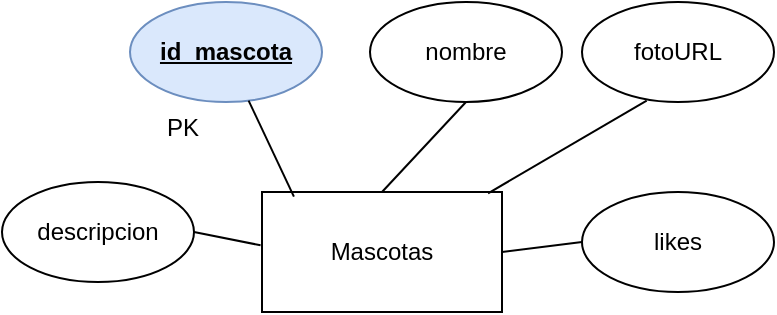 <mxfile version="24.4.13" type="device">
  <diagram name="Página-1" id="aICvx2AepVoI4X7LSClf">
    <mxGraphModel dx="478" dy="260" grid="1" gridSize="10" guides="1" tooltips="1" connect="1" arrows="1" fold="1" page="1" pageScale="1" pageWidth="827" pageHeight="1169" math="0" shadow="0">
      <root>
        <mxCell id="0" />
        <mxCell id="1" parent="0" />
        <mxCell id="3EkNj4FWYhJNI-6UvC9K-1" value="Mascotas" style="rounded=0;whiteSpace=wrap;html=1;" vertex="1" parent="1">
          <mxGeometry x="360" y="265" width="120" height="60" as="geometry" />
        </mxCell>
        <mxCell id="3EkNj4FWYhJNI-6UvC9K-2" value="id_mascota" style="ellipse;whiteSpace=wrap;html=1;fillColor=#dae8fc;strokeColor=#6c8ebf;fontStyle=5" vertex="1" parent="1">
          <mxGeometry x="294" y="170" width="96" height="50" as="geometry" />
        </mxCell>
        <mxCell id="3EkNj4FWYhJNI-6UvC9K-3" value="nombre" style="ellipse;whiteSpace=wrap;html=1;" vertex="1" parent="1">
          <mxGeometry x="414" y="170" width="96" height="50" as="geometry" />
        </mxCell>
        <mxCell id="3EkNj4FWYhJNI-6UvC9K-4" value="fotoURL" style="ellipse;whiteSpace=wrap;html=1;" vertex="1" parent="1">
          <mxGeometry x="520" y="170" width="96" height="50" as="geometry" />
        </mxCell>
        <mxCell id="3EkNj4FWYhJNI-6UvC9K-5" value="likes" style="ellipse;whiteSpace=wrap;html=1;" vertex="1" parent="1">
          <mxGeometry x="520" y="265" width="96" height="50" as="geometry" />
        </mxCell>
        <mxCell id="3EkNj4FWYhJNI-6UvC9K-6" value="descripcion" style="ellipse;whiteSpace=wrap;html=1;" vertex="1" parent="1">
          <mxGeometry x="230" y="260" width="96" height="50" as="geometry" />
        </mxCell>
        <mxCell id="3EkNj4FWYhJNI-6UvC9K-7" value="" style="endArrow=none;html=1;rounded=0;exitX=0.133;exitY=0.039;exitDx=0;exitDy=0;exitPerimeter=0;" edge="1" parent="1" source="3EkNj4FWYhJNI-6UvC9K-1" target="3EkNj4FWYhJNI-6UvC9K-2">
          <mxGeometry width="50" height="50" relative="1" as="geometry">
            <mxPoint x="340" y="290" as="sourcePoint" />
            <mxPoint x="390" y="240" as="targetPoint" />
          </mxGeometry>
        </mxCell>
        <mxCell id="3EkNj4FWYhJNI-6UvC9K-8" value="" style="endArrow=none;html=1;rounded=0;entryX=0.5;entryY=1;entryDx=0;entryDy=0;exitX=0.5;exitY=0;exitDx=0;exitDy=0;" edge="1" parent="1" source="3EkNj4FWYhJNI-6UvC9K-1" target="3EkNj4FWYhJNI-6UvC9K-3">
          <mxGeometry width="50" height="50" relative="1" as="geometry">
            <mxPoint x="420" y="270" as="sourcePoint" />
            <mxPoint x="470" y="220" as="targetPoint" />
          </mxGeometry>
        </mxCell>
        <mxCell id="3EkNj4FWYhJNI-6UvC9K-9" value="" style="endArrow=none;html=1;rounded=0;entryX=0.337;entryY=0.987;entryDx=0;entryDy=0;entryPerimeter=0;exitX=0.942;exitY=0.011;exitDx=0;exitDy=0;exitPerimeter=0;" edge="1" parent="1" source="3EkNj4FWYhJNI-6UvC9K-1" target="3EkNj4FWYhJNI-6UvC9K-4">
          <mxGeometry width="50" height="50" relative="1" as="geometry">
            <mxPoint x="500" y="280" as="sourcePoint" />
            <mxPoint x="550" y="230" as="targetPoint" />
          </mxGeometry>
        </mxCell>
        <mxCell id="3EkNj4FWYhJNI-6UvC9K-10" value="" style="endArrow=none;html=1;rounded=0;entryX=0;entryY=0.5;entryDx=0;entryDy=0;exitX=1;exitY=0.5;exitDx=0;exitDy=0;" edge="1" parent="1" source="3EkNj4FWYhJNI-6UvC9K-1" target="3EkNj4FWYhJNI-6UvC9K-5">
          <mxGeometry width="50" height="50" relative="1" as="geometry">
            <mxPoint x="470" y="370" as="sourcePoint" />
            <mxPoint x="520" y="320" as="targetPoint" />
          </mxGeometry>
        </mxCell>
        <mxCell id="3EkNj4FWYhJNI-6UvC9K-11" value="" style="endArrow=none;html=1;rounded=0;entryX=-0.006;entryY=0.444;entryDx=0;entryDy=0;entryPerimeter=0;exitX=1;exitY=0.5;exitDx=0;exitDy=0;" edge="1" parent="1" source="3EkNj4FWYhJNI-6UvC9K-6" target="3EkNj4FWYhJNI-6UvC9K-1">
          <mxGeometry width="50" height="50" relative="1" as="geometry">
            <mxPoint x="280" y="380" as="sourcePoint" />
            <mxPoint x="330" y="330" as="targetPoint" />
          </mxGeometry>
        </mxCell>
        <mxCell id="3EkNj4FWYhJNI-6UvC9K-12" value="PK" style="text;html=1;align=center;verticalAlign=middle;resizable=0;points=[];autosize=1;strokeColor=none;fillColor=none;" vertex="1" parent="1">
          <mxGeometry x="300" y="218" width="40" height="30" as="geometry" />
        </mxCell>
      </root>
    </mxGraphModel>
  </diagram>
</mxfile>
